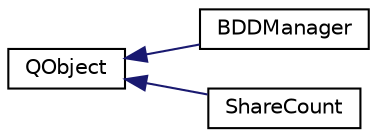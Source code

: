 digraph "Graphe hiérarchique des classes"
{
 // LATEX_PDF_SIZE
  edge [fontname="Helvetica",fontsize="10",labelfontname="Helvetica",labelfontsize="10"];
  node [fontname="Helvetica",fontsize="10",shape=record];
  rankdir="LR";
  Node0 [label="QObject",height=0.2,width=0.4,color="black", fillcolor="white", style="filled",URL="$class_q_object.html",tooltip=" "];
  Node0 -> Node1 [dir="back",color="midnightblue",fontsize="10",style="solid",fontname="Helvetica"];
  Node1 [label="BDDManager",height=0.2,width=0.4,color="black", fillcolor="white", style="filled",URL="$class_b_d_d_manager.html",tooltip="The DbManager class qui permet de gérer les entrées et les sorties avec la base de donnée."];
  Node0 -> Node2 [dir="back",color="midnightblue",fontsize="10",style="solid",fontname="Helvetica"];
  Node2 [label="ShareCount",height=0.2,width=0.4,color="black", fillcolor="white", style="filled",URL="$class_share_count.html",tooltip="The ShareCount class Classe principale du model qui est aussi un QObjet pour pouvoir utiliser les sig..."];
}
